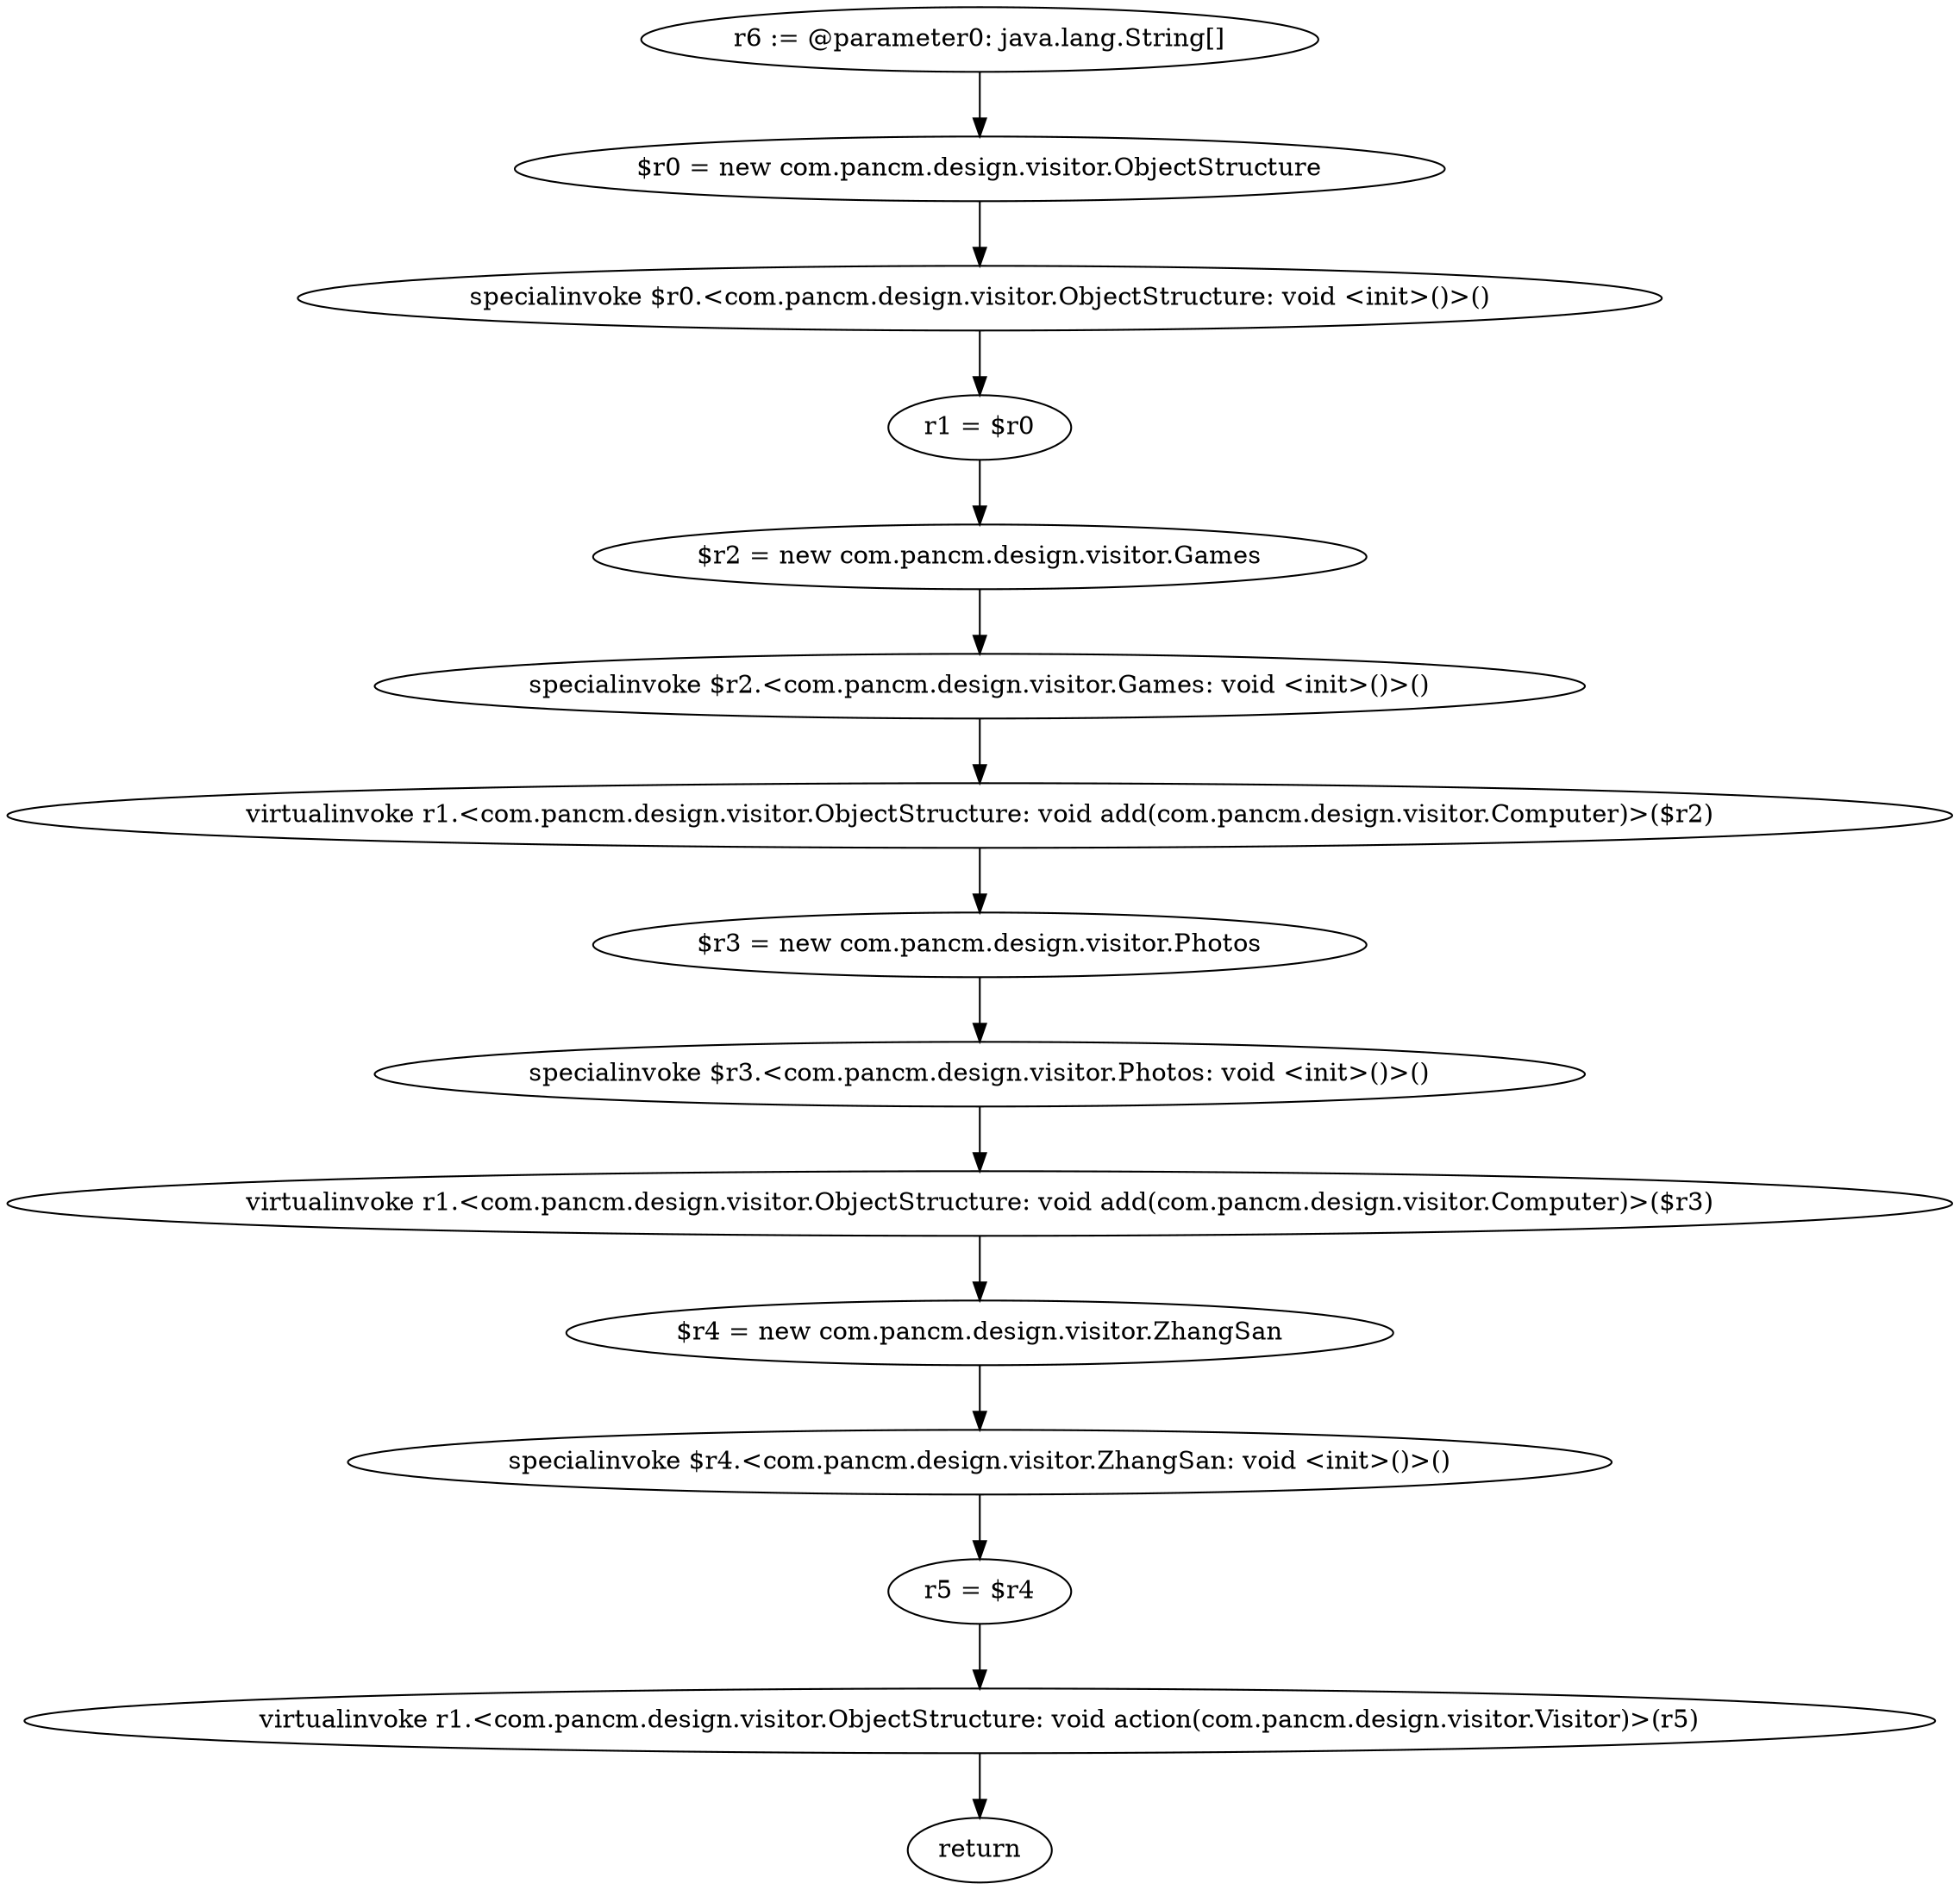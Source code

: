 digraph "unitGraph" {
    "r6 := @parameter0: java.lang.String[]"
    "$r0 = new com.pancm.design.visitor.ObjectStructure"
    "specialinvoke $r0.<com.pancm.design.visitor.ObjectStructure: void <init>()>()"
    "r1 = $r0"
    "$r2 = new com.pancm.design.visitor.Games"
    "specialinvoke $r2.<com.pancm.design.visitor.Games: void <init>()>()"
    "virtualinvoke r1.<com.pancm.design.visitor.ObjectStructure: void add(com.pancm.design.visitor.Computer)>($r2)"
    "$r3 = new com.pancm.design.visitor.Photos"
    "specialinvoke $r3.<com.pancm.design.visitor.Photos: void <init>()>()"
    "virtualinvoke r1.<com.pancm.design.visitor.ObjectStructure: void add(com.pancm.design.visitor.Computer)>($r3)"
    "$r4 = new com.pancm.design.visitor.ZhangSan"
    "specialinvoke $r4.<com.pancm.design.visitor.ZhangSan: void <init>()>()"
    "r5 = $r4"
    "virtualinvoke r1.<com.pancm.design.visitor.ObjectStructure: void action(com.pancm.design.visitor.Visitor)>(r5)"
    "return"
    "r6 := @parameter0: java.lang.String[]"->"$r0 = new com.pancm.design.visitor.ObjectStructure";
    "$r0 = new com.pancm.design.visitor.ObjectStructure"->"specialinvoke $r0.<com.pancm.design.visitor.ObjectStructure: void <init>()>()";
    "specialinvoke $r0.<com.pancm.design.visitor.ObjectStructure: void <init>()>()"->"r1 = $r0";
    "r1 = $r0"->"$r2 = new com.pancm.design.visitor.Games";
    "$r2 = new com.pancm.design.visitor.Games"->"specialinvoke $r2.<com.pancm.design.visitor.Games: void <init>()>()";
    "specialinvoke $r2.<com.pancm.design.visitor.Games: void <init>()>()"->"virtualinvoke r1.<com.pancm.design.visitor.ObjectStructure: void add(com.pancm.design.visitor.Computer)>($r2)";
    "virtualinvoke r1.<com.pancm.design.visitor.ObjectStructure: void add(com.pancm.design.visitor.Computer)>($r2)"->"$r3 = new com.pancm.design.visitor.Photos";
    "$r3 = new com.pancm.design.visitor.Photos"->"specialinvoke $r3.<com.pancm.design.visitor.Photos: void <init>()>()";
    "specialinvoke $r3.<com.pancm.design.visitor.Photos: void <init>()>()"->"virtualinvoke r1.<com.pancm.design.visitor.ObjectStructure: void add(com.pancm.design.visitor.Computer)>($r3)";
    "virtualinvoke r1.<com.pancm.design.visitor.ObjectStructure: void add(com.pancm.design.visitor.Computer)>($r3)"->"$r4 = new com.pancm.design.visitor.ZhangSan";
    "$r4 = new com.pancm.design.visitor.ZhangSan"->"specialinvoke $r4.<com.pancm.design.visitor.ZhangSan: void <init>()>()";
    "specialinvoke $r4.<com.pancm.design.visitor.ZhangSan: void <init>()>()"->"r5 = $r4";
    "r5 = $r4"->"virtualinvoke r1.<com.pancm.design.visitor.ObjectStructure: void action(com.pancm.design.visitor.Visitor)>(r5)";
    "virtualinvoke r1.<com.pancm.design.visitor.ObjectStructure: void action(com.pancm.design.visitor.Visitor)>(r5)"->"return";
}
